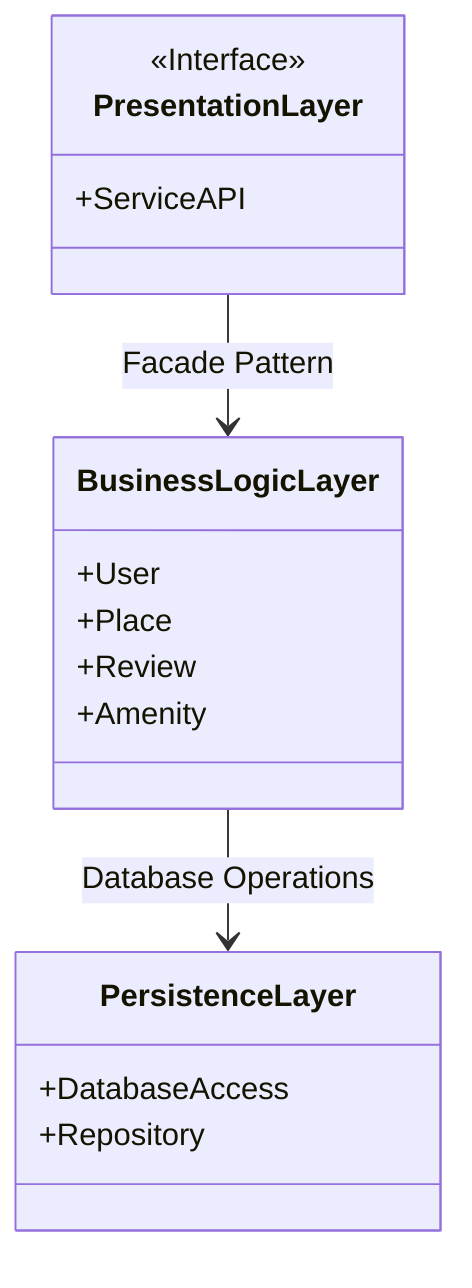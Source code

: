 classDiagram
    class PresentationLayer {
        <<Interface>>
        +ServiceAPI
    }

    class BusinessLogicLayer {
        +User
        +Place
        +Review
        +Amenity
    }

    class PersistenceLayer {
        +DatabaseAccess
        +Repository
    }

    PresentationLayer --> BusinessLogicLayer : Facade Pattern
    BusinessLogicLayer --> PersistenceLayer : Database Operations